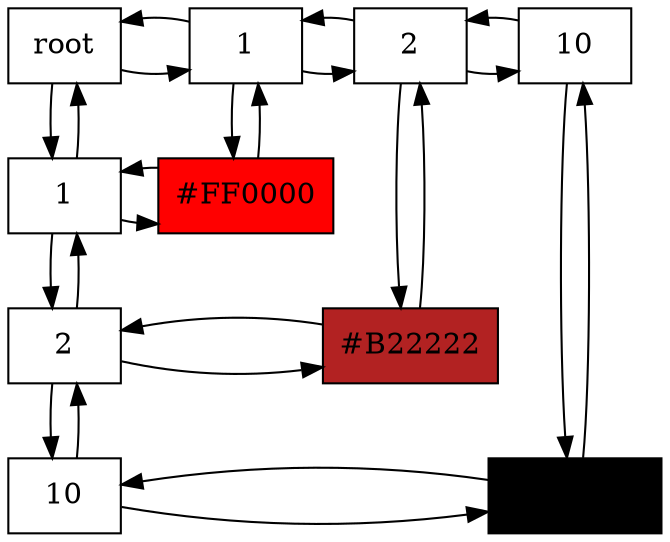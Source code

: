  digraph Matrix {
 node[shape = "box"]
 "Nodo0_0"[label = "root", group="0"]                                                                                                                  
 "Nodo0_0"->"Nodo2_0"
 "Nodo0_0"->"Nodo2_0"[dir = back]
 "Nodo0_0"->"Nodo0_2"
 "Nodo0_0"->"Nodo0_2"[dir = back]
 "Nodo2_0"[label = "1", group="2"]                                                                                                                     
 "Nodo2_0"->"Nodo3_0"
 "Nodo2_0"->"Nodo3_0"[dir = back]
 "Nodo2_0"->"Nodo2_2"
 "Nodo2_0"->"Nodo2_2"[dir = back]
 "Nodo3_0"[label = "2", group="3"]                                                                                                                     
 "Nodo3_0"->"Nodo11_0"
 "Nodo3_0"->"Nodo11_0"[dir = back]
 "Nodo3_0"->"Nodo3_3"
 "Nodo3_0"->"Nodo3_3"[dir = back]
 "Nodo11_0"[label = "10", group="11"]                                                                                                                  
 "Nodo11_0"->"Nodo11_11"
 "Nodo11_0"->"Nodo11_11"[dir = back]
 {rank=same;"Nodo0_0";"Nodo2_0";"Nodo3_0";"Nodo11_0"}
 "Nodo0_2"[label = "1", group="0"]                                                                                                                     
 "Nodo0_2"->"Nodo2_2"
 "Nodo0_2"->"Nodo2_2"[dir = back]
 "Nodo0_2"->"Nodo0_3"
 "Nodo0_2"->"Nodo0_3"[dir = back]
 "Nodo2_2"[label = "#FF0000", style = filled, fillcolor= "#FF0000" group="2"]                                                                          
 {rank=same;"Nodo0_2";"Nodo2_2"}
 "Nodo0_3"[label = "2", group="0"]                                                                                                                     
 "Nodo0_3"->"Nodo3_3"
 "Nodo0_3"->"Nodo3_3"[dir = back]
 "Nodo0_3"->"Nodo0_11"
 "Nodo0_3"->"Nodo0_11"[dir = back]
 "Nodo3_3"[label = "#B22222", style = filled, fillcolor= "#B22222" group="3"]                                                                          
 {rank=same;"Nodo0_3";"Nodo3_3"}
 "Nodo0_11"[label = "10", group="0"]                                                                                                                   
 "Nodo0_11"->"Nodo11_11"
 "Nodo0_11"->"Nodo11_11"[dir = back]
 "Nodo11_11"[label = "#000000", style = filled, fillcolor= "#000000" group="11"]                                                                       
 {rank=same;"Nodo0_11";"Nodo11_11"}
 }
